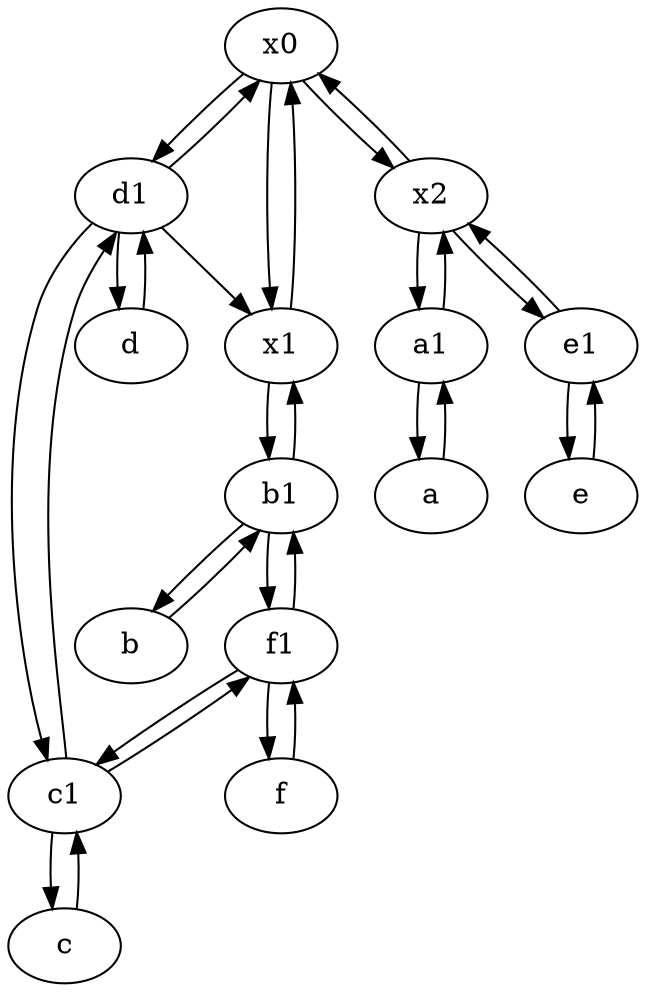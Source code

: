digraph  {
	x0;
	c1 [pos="30,15!"];
	b [pos="50,20!"];
	a [pos="40,10!"];
	c [pos="20,10!"];
	e [pos="30,50!"];
	d1 [pos="25,30!"];
	a1 [pos="40,15!"];
	f1;
	e1 [pos="25,45!"];
	x2;
	d [pos="20,30!"];
	b1 [pos="45,20!"];
	f [pos="15,45!"];
	x1;
	d1 -> x1;
	e -> e1;
	x2 -> x0;
	a1 -> x2;
	x2 -> a1;
	a1 -> a;
	c1 -> d1;
	b -> b1;
	d -> d1;
	x0 -> x1;
	f -> f1;
	b1 -> x1;
	b1 -> b;
	x1 -> x0;
	d1 -> d;
	x1 -> b1;
	d1 -> c1;
	c1 -> c;
	x0 -> d1;
	b1 -> f1;
	x2 -> e1;
	e1 -> x2;
	f1 -> c1;
	f1 -> b1;
	x0 -> x2;
	c -> c1;
	c1 -> f1;
	a -> a1;
	d1 -> x0;
	e1 -> e;
	f1 -> f;

	}